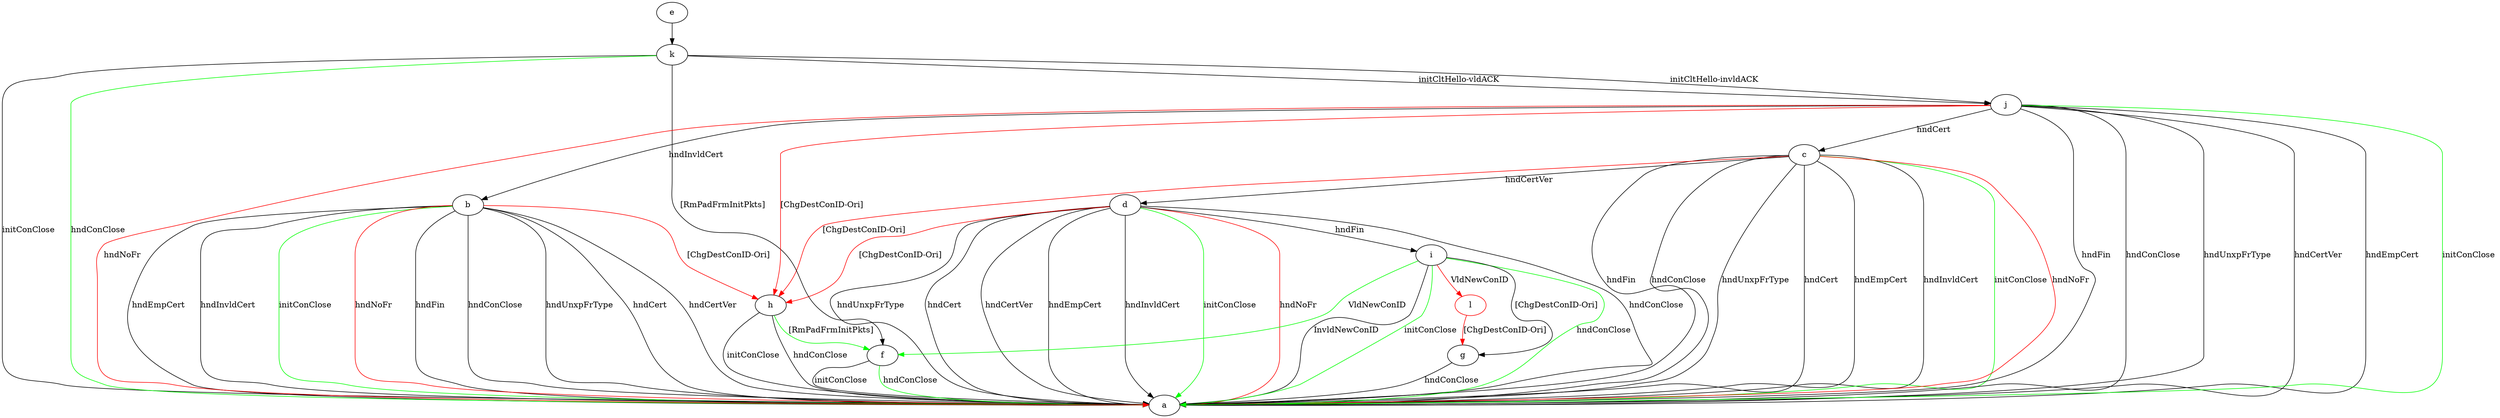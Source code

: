 digraph "" {
	b -> a	[key=0,
		label="hndFin "];
	b -> a	[key=1,
		label="hndConClose "];
	b -> a	[key=2,
		label="hndUnxpFrType "];
	b -> a	[key=3,
		label="hndCert "];
	b -> a	[key=4,
		label="hndCertVer "];
	b -> a	[key=5,
		label="hndEmpCert "];
	b -> a	[key=6,
		label="hndInvldCert "];
	b -> a	[key=7,
		color=green,
		label="initConClose "];
	b -> a	[key=8,
		color=red,
		label="hndNoFr "];
	b -> h	[key=0,
		color=red,
		label="[ChgDestConID-Ori] "];
	c -> a	[key=0,
		label="hndFin "];
	c -> a	[key=1,
		label="hndConClose "];
	c -> a	[key=2,
		label="hndUnxpFrType "];
	c -> a	[key=3,
		label="hndCert "];
	c -> a	[key=4,
		label="hndEmpCert "];
	c -> a	[key=5,
		label="hndInvldCert "];
	c -> a	[key=6,
		color=green,
		label="initConClose "];
	c -> a	[key=7,
		color=red,
		label="hndNoFr "];
	c -> d	[key=0,
		label="hndCertVer "];
	c -> h	[key=0,
		color=red,
		label="[ChgDestConID-Ori] "];
	d -> a	[key=0,
		label="hndConClose "];
	d -> a	[key=1,
		label="hndUnxpFrType "];
	d -> a	[key=2,
		label="hndCert "];
	d -> a	[key=3,
		label="hndCertVer "];
	d -> a	[key=4,
		label="hndEmpCert "];
	d -> a	[key=5,
		label="hndInvldCert "];
	d -> a	[key=6,
		color=green,
		label="initConClose "];
	d -> a	[key=7,
		color=red,
		label="hndNoFr "];
	d -> h	[key=0,
		color=red,
		label="[ChgDestConID-Ori] "];
	d -> i	[key=0,
		label="hndFin "];
	e -> k	[key=0];
	f -> a	[key=0,
		label="initConClose "];
	f -> a	[key=1,
		color=green,
		label="hndConClose "];
	g -> a	[key=0,
		label="hndConClose "];
	h -> a	[key=0,
		label="initConClose "];
	h -> a	[key=1,
		label="hndConClose "];
	h -> f	[key=0,
		color=green,
		label="[RmPadFrmInitPkts] "];
	i -> a	[key=0,
		label="InvldNewConID "];
	i -> a	[key=1,
		color=green,
		label="initConClose "];
	i -> a	[key=2,
		color=green,
		label="hndConClose "];
	i -> f	[key=0,
		color=green,
		label="VldNewConID "];
	i -> g	[key=0,
		label="[ChgDestConID-Ori] "];
	l	[color=red];
	i -> l	[key=0,
		color=red,
		label="VldNewConID "];
	j -> a	[key=0,
		label="hndFin "];
	j -> a	[key=1,
		label="hndConClose "];
	j -> a	[key=2,
		label="hndUnxpFrType "];
	j -> a	[key=3,
		label="hndCertVer "];
	j -> a	[key=4,
		label="hndEmpCert "];
	j -> a	[key=5,
		color=green,
		label="initConClose "];
	j -> a	[key=6,
		color=red,
		label="hndNoFr "];
	j -> b	[key=0,
		label="hndInvldCert "];
	j -> c	[key=0,
		label="hndCert "];
	j -> h	[key=0,
		color=red,
		label="[ChgDestConID-Ori] "];
	k -> a	[key=0,
		label="initConClose "];
	k -> a	[key=1,
		color=green,
		label="hndConClose "];
	k -> f	[key=0,
		label="[RmPadFrmInitPkts] "];
	k -> j	[key=0,
		label="initCltHello-vldACK "];
	k -> j	[key=1,
		label="initCltHello-invldACK "];
	l -> g	[key=0,
		color=red,
		label="[ChgDestConID-Ori] "];
}
